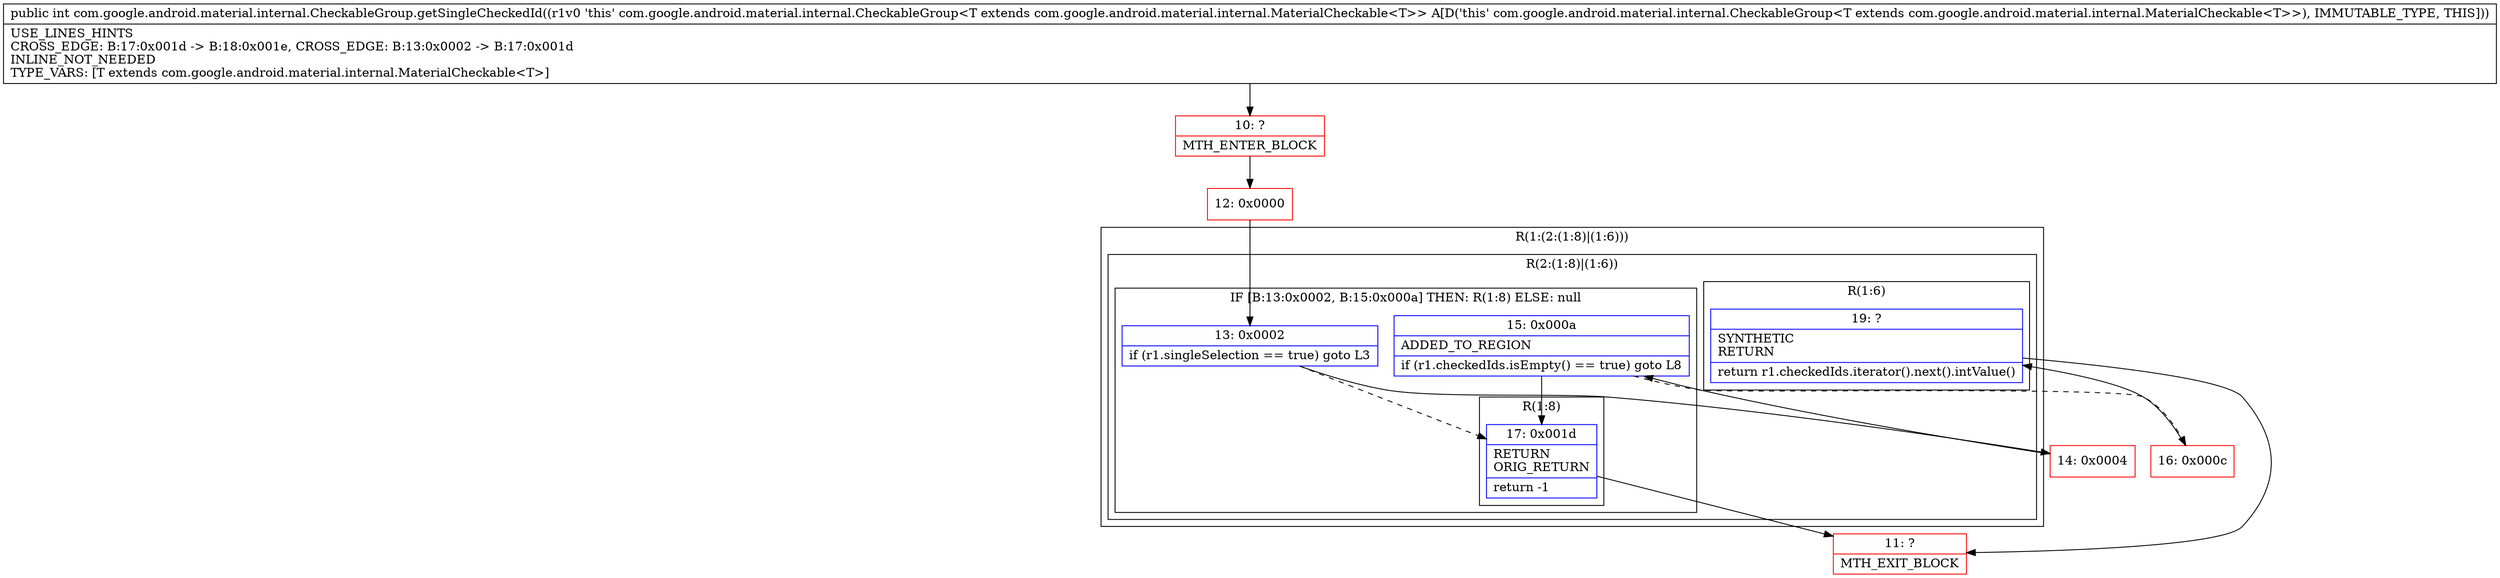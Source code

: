 digraph "CFG forcom.google.android.material.internal.CheckableGroup.getSingleCheckedId()I" {
subgraph cluster_Region_1161193537 {
label = "R(1:(2:(1:8)|(1:6)))";
node [shape=record,color=blue];
subgraph cluster_Region_513121885 {
label = "R(2:(1:8)|(1:6))";
node [shape=record,color=blue];
subgraph cluster_IfRegion_463327927 {
label = "IF [B:13:0x0002, B:15:0x000a] THEN: R(1:8) ELSE: null";
node [shape=record,color=blue];
Node_13 [shape=record,label="{13\:\ 0x0002|if (r1.singleSelection == true) goto L3\l}"];
Node_15 [shape=record,label="{15\:\ 0x000a|ADDED_TO_REGION\l|if (r1.checkedIds.isEmpty() == true) goto L8\l}"];
subgraph cluster_Region_236212259 {
label = "R(1:8)";
node [shape=record,color=blue];
Node_17 [shape=record,label="{17\:\ 0x001d|RETURN\lORIG_RETURN\l|return \-1\l}"];
}
}
subgraph cluster_Region_2014725568 {
label = "R(1:6)";
node [shape=record,color=blue];
Node_19 [shape=record,label="{19\:\ ?|SYNTHETIC\lRETURN\l|return r1.checkedIds.iterator().next().intValue()\l}"];
}
}
}
Node_10 [shape=record,color=red,label="{10\:\ ?|MTH_ENTER_BLOCK\l}"];
Node_12 [shape=record,color=red,label="{12\:\ 0x0000}"];
Node_14 [shape=record,color=red,label="{14\:\ 0x0004}"];
Node_16 [shape=record,color=red,label="{16\:\ 0x000c}"];
Node_11 [shape=record,color=red,label="{11\:\ ?|MTH_EXIT_BLOCK\l}"];
MethodNode[shape=record,label="{public int com.google.android.material.internal.CheckableGroup.getSingleCheckedId((r1v0 'this' com.google.android.material.internal.CheckableGroup\<T extends com.google.android.material.internal.MaterialCheckable\<T\>\> A[D('this' com.google.android.material.internal.CheckableGroup\<T extends com.google.android.material.internal.MaterialCheckable\<T\>\>), IMMUTABLE_TYPE, THIS]))  | USE_LINES_HINTS\lCROSS_EDGE: B:17:0x001d \-\> B:18:0x001e, CROSS_EDGE: B:13:0x0002 \-\> B:17:0x001d\lINLINE_NOT_NEEDED\lTYPE_VARS: [T extends com.google.android.material.internal.MaterialCheckable\<T\>]\l}"];
MethodNode -> Node_10;Node_13 -> Node_14;
Node_13 -> Node_17[style=dashed];
Node_15 -> Node_16[style=dashed];
Node_15 -> Node_17;
Node_17 -> Node_11;
Node_19 -> Node_11;
Node_10 -> Node_12;
Node_12 -> Node_13;
Node_14 -> Node_15;
Node_16 -> Node_19;
}


